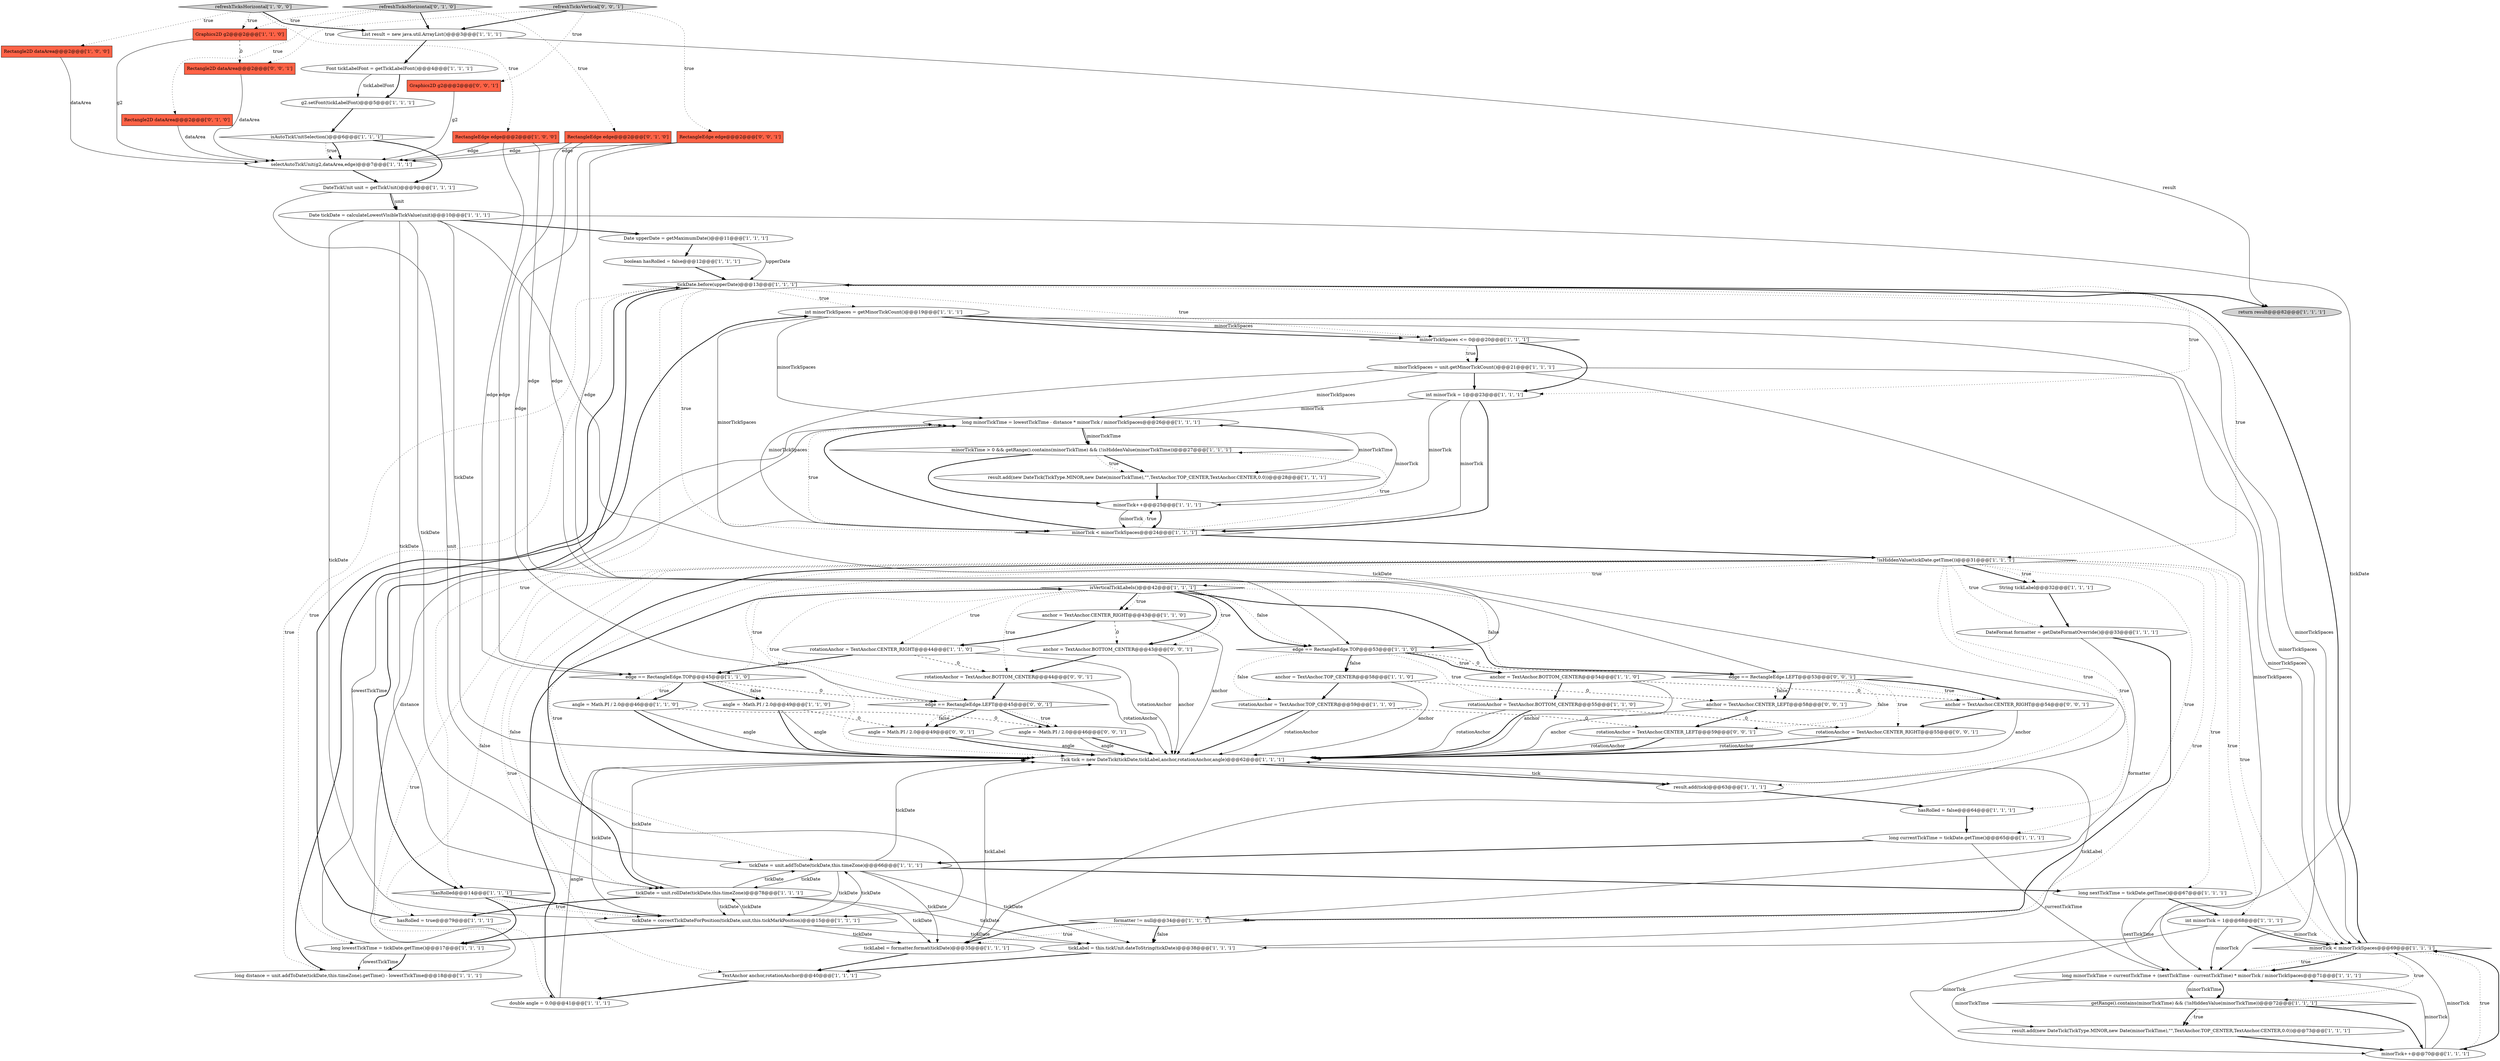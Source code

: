 digraph {
38 [style = filled, label = "tickDate.before(upperDate)@@@13@@@['1', '1', '1']", fillcolor = white, shape = diamond image = "AAA0AAABBB1BBB"];
19 [style = filled, label = "int minorTick = 1@@@68@@@['1', '1', '1']", fillcolor = white, shape = ellipse image = "AAA0AAABBB1BBB"];
41 [style = filled, label = "minorTickSpaces = unit.getMinorTickCount()@@@21@@@['1', '1', '1']", fillcolor = white, shape = ellipse image = "AAA0AAABBB1BBB"];
16 [style = filled, label = "long minorTickTime = lowestTickTime - distance * minorTick / minorTickSpaces@@@26@@@['1', '1', '1']", fillcolor = white, shape = ellipse image = "AAA0AAABBB1BBB"];
74 [style = filled, label = "edge == RectangleEdge.LEFT@@@53@@@['0', '0', '1']", fillcolor = white, shape = diamond image = "AAA0AAABBB3BBB"];
0 [style = filled, label = "isVerticalTickLabels()@@@42@@@['1', '1', '1']", fillcolor = white, shape = diamond image = "AAA0AAABBB1BBB"];
36 [style = filled, label = "int minorTickSpaces = getMinorTickCount()@@@19@@@['1', '1', '1']", fillcolor = white, shape = ellipse image = "AAA0AAABBB1BBB"];
63 [style = filled, label = "Rectangle2D dataArea@@@2@@@['0', '1', '0']", fillcolor = tomato, shape = box image = "AAA0AAABBB2BBB"];
46 [style = filled, label = "long currentTickTime = tickDate.getTime()@@@65@@@['1', '1', '1']", fillcolor = white, shape = ellipse image = "AAA0AAABBB1BBB"];
9 [style = filled, label = "tickDate = unit.rollDate(tickDate,this.timeZone)@@@78@@@['1', '1', '1']", fillcolor = white, shape = ellipse image = "AAA0AAABBB1BBB"];
12 [style = filled, label = "refreshTicksHorizontal['1', '0', '0']", fillcolor = lightgray, shape = diamond image = "AAA0AAABBB1BBB"];
17 [style = filled, label = "g2.setFont(tickLabelFont)@@@5@@@['1', '1', '1']", fillcolor = white, shape = ellipse image = "AAA0AAABBB1BBB"];
49 [style = filled, label = "anchor = TextAnchor.CENTER_RIGHT@@@43@@@['1', '1', '0']", fillcolor = white, shape = ellipse image = "AAA0AAABBB1BBB"];
39 [style = filled, label = "DateFormat formatter = getDateFormatOverride()@@@33@@@['1', '1', '1']", fillcolor = white, shape = ellipse image = "AAA0AAABBB1BBB"];
51 [style = filled, label = "edge == RectangleEdge.TOP@@@45@@@['1', '1', '0']", fillcolor = white, shape = diamond image = "AAA0AAABBB1BBB"];
70 [style = filled, label = "rotationAnchor = TextAnchor.BOTTOM_CENTER@@@44@@@['0', '0', '1']", fillcolor = white, shape = ellipse image = "AAA0AAABBB3BBB"];
26 [style = filled, label = "tickLabel = formatter.format(tickDate)@@@35@@@['1', '1', '1']", fillcolor = white, shape = ellipse image = "AAA0AAABBB1BBB"];
34 [style = filled, label = "return result@@@82@@@['1', '1', '1']", fillcolor = lightgray, shape = ellipse image = "AAA0AAABBB1BBB"];
20 [style = filled, label = "edge == RectangleEdge.TOP@@@53@@@['1', '1', '0']", fillcolor = white, shape = diamond image = "AAA0AAABBB1BBB"];
24 [style = filled, label = "Tick tick = new DateTick(tickDate,tickLabel,anchor,rotationAnchor,angle)@@@62@@@['1', '1', '1']", fillcolor = white, shape = ellipse image = "AAA0AAABBB1BBB"];
59 [style = filled, label = "minorTickTime > 0 && getRange().contains(minorTickTime) && (!isHiddenValue(minorTickTime))@@@27@@@['1', '1', '1']", fillcolor = white, shape = diamond image = "AAA0AAABBB1BBB"];
7 [style = filled, label = "long lowestTickTime = tickDate.getTime()@@@17@@@['1', '1', '1']", fillcolor = white, shape = ellipse image = "AAA0AAABBB1BBB"];
25 [style = filled, label = "int minorTick = 1@@@23@@@['1', '1', '1']", fillcolor = white, shape = ellipse image = "AAA0AAABBB1BBB"];
44 [style = filled, label = "anchor = TextAnchor.TOP_CENTER@@@58@@@['1', '1', '0']", fillcolor = white, shape = ellipse image = "AAA0AAABBB1BBB"];
18 [style = filled, label = "Rectangle2D dataArea@@@2@@@['1', '0', '0']", fillcolor = tomato, shape = box image = "AAA0AAABBB1BBB"];
5 [style = filled, label = "result.add(new DateTick(TickType.MINOR,new Date(minorTickTime),\"\",TextAnchor.TOP_CENTER,TextAnchor.CENTER,0.0))@@@73@@@['1', '1', '1']", fillcolor = white, shape = ellipse image = "AAA0AAABBB1BBB"];
45 [style = filled, label = "boolean hasRolled = false@@@12@@@['1', '1', '1']", fillcolor = white, shape = ellipse image = "AAA0AAABBB1BBB"];
54 [style = filled, label = "double angle = 0.0@@@41@@@['1', '1', '1']", fillcolor = white, shape = ellipse image = "AAA0AAABBB1BBB"];
58 [style = filled, label = "result.add(tick)@@@63@@@['1', '1', '1']", fillcolor = white, shape = ellipse image = "AAA0AAABBB1BBB"];
60 [style = filled, label = "minorTick++@@@25@@@['1', '1', '1']", fillcolor = white, shape = ellipse image = "AAA0AAABBB1BBB"];
35 [style = filled, label = "Date tickDate = calculateLowestVisibleTickValue(unit)@@@10@@@['1', '1', '1']", fillcolor = white, shape = ellipse image = "AAA0AAABBB1BBB"];
61 [style = filled, label = "refreshTicksHorizontal['0', '1', '0']", fillcolor = lightgray, shape = diamond image = "AAA0AAABBB2BBB"];
66 [style = filled, label = "edge == RectangleEdge.LEFT@@@45@@@['0', '0', '1']", fillcolor = white, shape = diamond image = "AAA0AAABBB3BBB"];
69 [style = filled, label = "Graphics2D g2@@@2@@@['0', '0', '1']", fillcolor = tomato, shape = box image = "AAA0AAABBB3BBB"];
73 [style = filled, label = "angle = -Math.PI / 2.0@@@46@@@['0', '0', '1']", fillcolor = white, shape = ellipse image = "AAA0AAABBB3BBB"];
52 [style = filled, label = "result.add(new DateTick(TickType.MINOR,new Date(minorTickTime),\"\",TextAnchor.TOP_CENTER,TextAnchor.CENTER,0.0))@@@28@@@['1', '1', '1']", fillcolor = white, shape = ellipse image = "AAA0AAABBB1BBB"];
21 [style = filled, label = "!isHiddenValue(tickDate.getTime())@@@31@@@['1', '1', '1']", fillcolor = white, shape = diamond image = "AAA0AAABBB1BBB"];
42 [style = filled, label = "angle = Math.PI / 2.0@@@46@@@['1', '1', '0']", fillcolor = white, shape = ellipse image = "AAA0AAABBB1BBB"];
56 [style = filled, label = "String tickLabel@@@32@@@['1', '1', '1']", fillcolor = white, shape = ellipse image = "AAA0AAABBB1BBB"];
67 [style = filled, label = "anchor = TextAnchor.CENTER_LEFT@@@58@@@['0', '0', '1']", fillcolor = white, shape = ellipse image = "AAA0AAABBB3BBB"];
48 [style = filled, label = "tickDate = unit.addToDate(tickDate,this.timeZone)@@@66@@@['1', '1', '1']", fillcolor = white, shape = ellipse image = "AAA0AAABBB1BBB"];
2 [style = filled, label = "minorTickSpaces <= 0@@@20@@@['1', '1', '1']", fillcolor = white, shape = diamond image = "AAA0AAABBB1BBB"];
68 [style = filled, label = "rotationAnchor = TextAnchor.CENTER_RIGHT@@@55@@@['0', '0', '1']", fillcolor = white, shape = ellipse image = "AAA0AAABBB3BBB"];
15 [style = filled, label = "formatter != null@@@34@@@['1', '1', '1']", fillcolor = white, shape = diamond image = "AAA0AAABBB1BBB"];
10 [style = filled, label = "long distance = unit.addToDate(tickDate,this.timeZone).getTime() - lowestTickTime@@@18@@@['1', '1', '1']", fillcolor = white, shape = ellipse image = "AAA0AAABBB1BBB"];
43 [style = filled, label = "DateTickUnit unit = getTickUnit()@@@9@@@['1', '1', '1']", fillcolor = white, shape = ellipse image = "AAA0AAABBB1BBB"];
75 [style = filled, label = "refreshTicksVertical['0', '0', '1']", fillcolor = lightgray, shape = diamond image = "AAA0AAABBB3BBB"];
32 [style = filled, label = "Font tickLabelFont = getTickLabelFont()@@@4@@@['1', '1', '1']", fillcolor = white, shape = ellipse image = "AAA0AAABBB1BBB"];
53 [style = filled, label = "minorTick < minorTickSpaces@@@24@@@['1', '1', '1']", fillcolor = white, shape = diamond image = "AAA0AAABBB1BBB"];
76 [style = filled, label = "Rectangle2D dataArea@@@2@@@['0', '0', '1']", fillcolor = tomato, shape = box image = "AAA0AAABBB3BBB"];
55 [style = filled, label = "hasRolled = false@@@64@@@['1', '1', '1']", fillcolor = white, shape = ellipse image = "AAA0AAABBB1BBB"];
29 [style = filled, label = "hasRolled = true@@@79@@@['1', '1', '1']", fillcolor = white, shape = ellipse image = "AAA0AAABBB1BBB"];
3 [style = filled, label = "angle = -Math.PI / 2.0@@@49@@@['1', '1', '0']", fillcolor = white, shape = ellipse image = "AAA0AAABBB1BBB"];
22 [style = filled, label = "rotationAnchor = TextAnchor.CENTER_RIGHT@@@44@@@['1', '1', '0']", fillcolor = white, shape = ellipse image = "AAA0AAABBB1BBB"];
50 [style = filled, label = "selectAutoTickUnit(g2,dataArea,edge)@@@7@@@['1', '1', '1']", fillcolor = white, shape = ellipse image = "AAA0AAABBB1BBB"];
4 [style = filled, label = "getRange().contains(minorTickTime) && (!isHiddenValue(minorTickTime))@@@72@@@['1', '1', '1']", fillcolor = white, shape = diamond image = "AAA0AAABBB1BBB"];
47 [style = filled, label = "tickLabel = this.tickUnit.dateToString(tickDate)@@@38@@@['1', '1', '1']", fillcolor = white, shape = ellipse image = "AAA0AAABBB1BBB"];
37 [style = filled, label = "anchor = TextAnchor.BOTTOM_CENTER@@@54@@@['1', '1', '0']", fillcolor = white, shape = ellipse image = "AAA0AAABBB1BBB"];
8 [style = filled, label = "TextAnchor anchor,rotationAnchor@@@40@@@['1', '1', '1']", fillcolor = white, shape = ellipse image = "AAA0AAABBB1BBB"];
30 [style = filled, label = "long nextTickTime = tickDate.getTime()@@@67@@@['1', '1', '1']", fillcolor = white, shape = ellipse image = "AAA0AAABBB1BBB"];
62 [style = filled, label = "RectangleEdge edge@@@2@@@['0', '1', '0']", fillcolor = tomato, shape = box image = "AAA0AAABBB2BBB"];
64 [style = filled, label = "angle = Math.PI / 2.0@@@49@@@['0', '0', '1']", fillcolor = white, shape = ellipse image = "AAA0AAABBB3BBB"];
14 [style = filled, label = "RectangleEdge edge@@@2@@@['1', '0', '0']", fillcolor = tomato, shape = box image = "AAA0AAABBB1BBB"];
23 [style = filled, label = "rotationAnchor = TextAnchor.TOP_CENTER@@@59@@@['1', '1', '0']", fillcolor = white, shape = ellipse image = "AAA0AAABBB1BBB"];
1 [style = filled, label = "Date upperDate = getMaximumDate()@@@11@@@['1', '1', '1']", fillcolor = white, shape = ellipse image = "AAA0AAABBB1BBB"];
6 [style = filled, label = "minorTick < minorTickSpaces@@@69@@@['1', '1', '1']", fillcolor = white, shape = diamond image = "AAA0AAABBB1BBB"];
11 [style = filled, label = "minorTick++@@@70@@@['1', '1', '1']", fillcolor = white, shape = ellipse image = "AAA0AAABBB1BBB"];
72 [style = filled, label = "RectangleEdge edge@@@2@@@['0', '0', '1']", fillcolor = tomato, shape = box image = "AAA0AAABBB3BBB"];
77 [style = filled, label = "rotationAnchor = TextAnchor.CENTER_LEFT@@@59@@@['0', '0', '1']", fillcolor = white, shape = ellipse image = "AAA0AAABBB3BBB"];
71 [style = filled, label = "anchor = TextAnchor.CENTER_RIGHT@@@54@@@['0', '0', '1']", fillcolor = white, shape = ellipse image = "AAA0AAABBB3BBB"];
40 [style = filled, label = "long minorTickTime = currentTickTime + (nextTickTime - currentTickTime) * minorTick / minorTickSpaces@@@71@@@['1', '1', '1']", fillcolor = white, shape = ellipse image = "AAA0AAABBB1BBB"];
13 [style = filled, label = "rotationAnchor = TextAnchor.BOTTOM_CENTER@@@55@@@['1', '1', '0']", fillcolor = white, shape = ellipse image = "AAA0AAABBB1BBB"];
27 [style = filled, label = "Graphics2D g2@@@2@@@['1', '1', '0']", fillcolor = tomato, shape = box image = "AAA0AAABBB1BBB"];
31 [style = filled, label = "tickDate = correctTickDateForPosition(tickDate,unit,this.tickMarkPosition)@@@15@@@['1', '1', '1']", fillcolor = white, shape = ellipse image = "AAA0AAABBB1BBB"];
65 [style = filled, label = "anchor = TextAnchor.BOTTOM_CENTER@@@43@@@['0', '0', '1']", fillcolor = white, shape = ellipse image = "AAA0AAABBB3BBB"];
57 [style = filled, label = "List result = new java.util.ArrayList()@@@3@@@['1', '1', '1']", fillcolor = white, shape = ellipse image = "AAA0AAABBB1BBB"];
28 [style = filled, label = "!hasRolled@@@14@@@['1', '1', '1']", fillcolor = white, shape = diamond image = "AAA0AAABBB1BBB"];
33 [style = filled, label = "isAutoTickUnitSelection()@@@6@@@['1', '1', '1']", fillcolor = white, shape = diamond image = "AAA0AAABBB1BBB"];
23->77 [style = dashed, label="0"];
16->59 [style = bold, label=""];
3->24 [style = bold, label=""];
62->51 [style = solid, label="edge"];
23->24 [style = solid, label="rotationAnchor"];
36->40 [style = solid, label="minorTickSpaces"];
20->37 [style = bold, label=""];
58->55 [style = bold, label=""];
19->6 [style = bold, label=""];
27->76 [style = dashed, label="0"];
44->23 [style = bold, label=""];
48->30 [style = bold, label=""];
10->16 [style = solid, label="distance"];
49->24 [style = solid, label="anchor"];
28->31 [style = dotted, label="true"];
74->71 [style = dotted, label="true"];
75->72 [style = dotted, label="true"];
36->53 [style = solid, label="minorTickSpaces"];
48->31 [style = solid, label="tickDate"];
36->2 [style = bold, label=""];
67->24 [style = solid, label="anchor"];
40->4 [style = bold, label=""];
13->68 [style = dashed, label="0"];
2->41 [style = bold, label=""];
59->52 [style = bold, label=""];
72->74 [style = solid, label="edge"];
13->24 [style = bold, label=""];
21->48 [style = dotted, label="true"];
38->53 [style = dotted, label="true"];
59->52 [style = dotted, label="true"];
2->41 [style = dotted, label="true"];
61->57 [style = bold, label=""];
51->42 [style = dotted, label="true"];
0->74 [style = dotted, label="false"];
73->24 [style = solid, label="angle"];
14->20 [style = solid, label="edge"];
35->48 [style = solid, label="tickDate"];
0->20 [style = bold, label=""];
41->53 [style = solid, label="minorTickSpaces"];
0->49 [style = bold, label=""];
16->52 [style = solid, label="minorTickTime"];
74->71 [style = bold, label=""];
6->4 [style = dotted, label="true"];
70->24 [style = solid, label="rotationAnchor"];
25->16 [style = solid, label="minorTick"];
0->49 [style = dotted, label="true"];
15->26 [style = bold, label=""];
0->70 [style = dotted, label="true"];
41->6 [style = solid, label="minorTickSpaces"];
12->14 [style = dotted, label="true"];
40->4 [style = solid, label="minorTickTime"];
21->9 [style = dotted, label="false"];
20->23 [style = dotted, label="false"];
39->15 [style = solid, label="formatter"];
4->5 [style = dotted, label="true"];
35->26 [style = solid, label="tickDate"];
29->38 [style = bold, label=""];
0->20 [style = dotted, label="false"];
19->11 [style = solid, label="minorTick"];
62->50 [style = solid, label="edge"];
26->24 [style = solid, label="tickLabel"];
18->50 [style = solid, label="dataArea"];
36->6 [style = solid, label="minorTickSpaces"];
31->48 [style = solid, label="tickDate"];
41->16 [style = solid, label="minorTickSpaces"];
21->54 [style = dotted, label="true"];
21->29 [style = dotted, label="false"];
54->24 [style = solid, label="angle"];
6->11 [style = dotted, label="true"];
72->50 [style = solid, label="edge"];
19->40 [style = solid, label="minorTick"];
21->0 [style = dotted, label="true"];
22->24 [style = solid, label="rotationAnchor"];
54->0 [style = bold, label=""];
35->9 [style = solid, label="tickDate"];
50->43 [style = bold, label=""];
12->27 [style = dotted, label="true"];
38->28 [style = bold, label=""];
30->40 [style = solid, label="nextTickTime"];
21->46 [style = dotted, label="true"];
0->51 [style = dotted, label="true"];
20->37 [style = dotted, label="true"];
38->7 [style = dotted, label="true"];
75->69 [style = dotted, label="true"];
61->62 [style = dotted, label="true"];
20->44 [style = bold, label=""];
11->40 [style = solid, label="minorTick"];
6->40 [style = dotted, label="true"];
24->58 [style = bold, label=""];
70->66 [style = bold, label=""];
35->47 [style = solid, label="tickDate"];
7->16 [style = solid, label="lowestTickTime"];
44->67 [style = dashed, label="0"];
6->38 [style = bold, label=""];
21->24 [style = dotted, label="true"];
44->24 [style = solid, label="anchor"];
57->34 [style = solid, label="result"];
60->53 [style = bold, label=""];
49->22 [style = bold, label=""];
51->42 [style = bold, label=""];
73->24 [style = bold, label=""];
38->34 [style = bold, label=""];
1->38 [style = solid, label="upperDate"];
75->57 [style = bold, label=""];
15->47 [style = bold, label=""];
38->2 [style = dotted, label="true"];
21->58 [style = dotted, label="true"];
11->6 [style = bold, label=""];
69->50 [style = solid, label="g2"];
68->24 [style = bold, label=""];
0->66 [style = dotted, label="true"];
21->15 [style = dotted, label="true"];
53->16 [style = dotted, label="true"];
35->1 [style = bold, label=""];
37->13 [style = bold, label=""];
36->16 [style = solid, label="minorTickSpaces"];
25->60 [style = solid, label="minorTick"];
47->24 [style = solid, label="tickLabel"];
47->8 [style = bold, label=""];
21->56 [style = dotted, label="true"];
64->24 [style = bold, label=""];
9->31 [style = solid, label="tickDate"];
38->28 [style = dotted, label="true"];
9->48 [style = solid, label="tickDate"];
39->15 [style = bold, label=""];
71->68 [style = bold, label=""];
33->50 [style = dotted, label="true"];
53->59 [style = dotted, label="true"];
57->32 [style = bold, label=""];
32->17 [style = solid, label="tickLabelFont"];
66->73 [style = bold, label=""];
22->70 [style = dashed, label="0"];
68->24 [style = solid, label="rotationAnchor"];
65->24 [style = solid, label="anchor"];
74->77 [style = dotted, label="false"];
61->27 [style = dotted, label="true"];
43->35 [style = solid, label="unit"];
17->33 [style = bold, label=""];
74->67 [style = dotted, label="false"];
31->26 [style = solid, label="tickDate"];
76->50 [style = solid, label="dataArea"];
49->65 [style = dashed, label="0"];
14->51 [style = solid, label="edge"];
45->38 [style = bold, label=""];
38->21 [style = dotted, label="true"];
7->10 [style = solid, label="lowestTickTime"];
19->6 [style = solid, label="minorTick"];
12->57 [style = bold, label=""];
26->8 [style = bold, label=""];
42->24 [style = bold, label=""];
0->22 [style = dotted, label="true"];
31->24 [style = solid, label="tickDate"];
64->24 [style = solid, label="angle"];
55->46 [style = bold, label=""];
15->26 [style = dotted, label="true"];
37->24 [style = solid, label="anchor"];
46->48 [style = bold, label=""];
20->74 [style = dashed, label="0"];
9->24 [style = solid, label="tickDate"];
66->64 [style = bold, label=""];
0->65 [style = bold, label=""];
74->67 [style = bold, label=""];
21->39 [style = dotted, label="true"];
0->65 [style = dotted, label="true"];
38->36 [style = dotted, label="true"];
75->76 [style = dotted, label="true"];
35->24 [style = solid, label="tickDate"];
72->66 [style = solid, label="edge"];
43->35 [style = bold, label=""];
1->45 [style = bold, label=""];
21->30 [style = dotted, label="true"];
20->44 [style = dotted, label="false"];
66->64 [style = dotted, label="false"];
74->68 [style = dotted, label="true"];
63->50 [style = solid, label="dataArea"];
71->24 [style = solid, label="anchor"];
48->26 [style = solid, label="tickDate"];
33->50 [style = bold, label=""];
27->50 [style = solid, label="g2"];
35->31 [style = solid, label="tickDate"];
11->6 [style = solid, label="minorTick"];
25->53 [style = solid, label="minorTick"];
41->40 [style = solid, label="minorTickSpaces"];
22->51 [style = bold, label=""];
20->13 [style = dotted, label="true"];
21->8 [style = dotted, label="true"];
21->6 [style = dotted, label="true"];
9->29 [style = bold, label=""];
21->9 [style = bold, label=""];
53->16 [style = bold, label=""];
53->60 [style = dotted, label="true"];
8->54 [style = bold, label=""];
33->43 [style = bold, label=""];
46->40 [style = solid, label="currentTickTime"];
38->10 [style = dotted, label="true"];
0->74 [style = bold, label=""];
21->56 [style = bold, label=""];
38->25 [style = dotted, label="true"];
28->31 [style = bold, label=""];
28->7 [style = bold, label=""];
53->21 [style = bold, label=""];
12->18 [style = dotted, label="true"];
37->71 [style = dashed, label="0"];
67->77 [style = bold, label=""];
15->47 [style = dotted, label="false"];
41->25 [style = bold, label=""];
23->24 [style = bold, label=""];
7->10 [style = bold, label=""];
31->9 [style = solid, label="tickDate"];
36->2 [style = solid, label="minorTickSpaces"];
77->24 [style = bold, label=""];
51->66 [style = dashed, label="0"];
59->60 [style = bold, label=""];
4->11 [style = bold, label=""];
40->5 [style = solid, label="minorTickTime"];
4->5 [style = bold, label=""];
10->36 [style = bold, label=""];
56->39 [style = bold, label=""];
60->16 [style = solid, label="minorTick"];
77->24 [style = solid, label="rotationAnchor"];
9->26 [style = solid, label="tickDate"];
2->25 [style = bold, label=""];
25->53 [style = bold, label=""];
51->3 [style = bold, label=""];
43->31 [style = solid, label="unit"];
3->24 [style = solid, label="angle"];
3->64 [style = dashed, label="0"];
60->53 [style = solid, label="minorTick"];
42->73 [style = dashed, label="0"];
48->47 [style = solid, label="tickDate"];
32->17 [style = bold, label=""];
5->11 [style = bold, label=""];
61->63 [style = dotted, label="true"];
48->9 [style = solid, label="tickDate"];
52->60 [style = bold, label=""];
14->50 [style = solid, label="edge"];
21->55 [style = dotted, label="true"];
21->19 [style = dotted, label="true"];
31->47 [style = solid, label="tickDate"];
13->24 [style = solid, label="rotationAnchor"];
51->3 [style = dotted, label="false"];
24->58 [style = solid, label="tick"];
62->20 [style = solid, label="edge"];
42->24 [style = solid, label="angle"];
9->47 [style = solid, label="tickDate"];
48->24 [style = solid, label="tickDate"];
16->59 [style = solid, label="minorTickTime"];
30->19 [style = bold, label=""];
31->7 [style = bold, label=""];
66->73 [style = dotted, label="true"];
6->40 [style = bold, label=""];
65->70 [style = bold, label=""];
}
